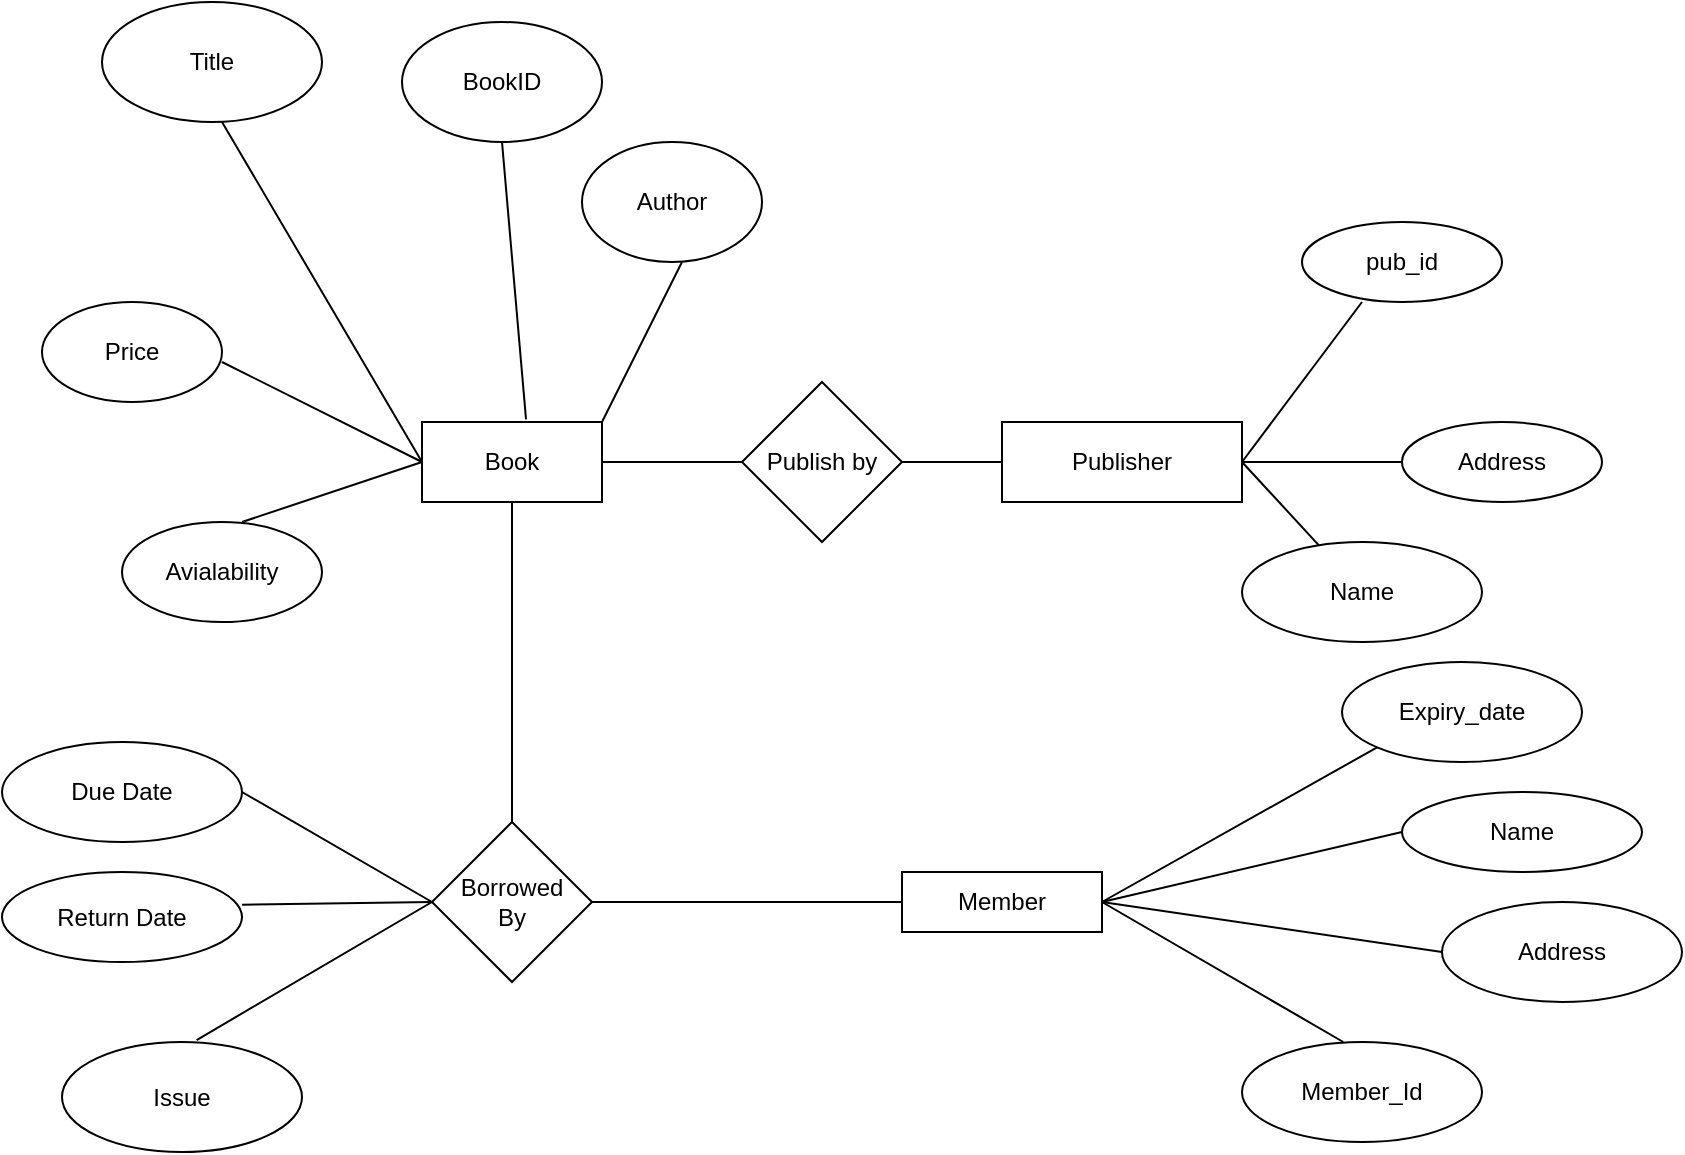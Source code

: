 <mxfile version="21.0.6" type="device"><diagram name="Page-1" id="-Om-ExrBo0z-7kfSWHpo"><mxGraphModel dx="1293" dy="583" grid="1" gridSize="10" guides="1" tooltips="1" connect="1" arrows="1" fold="1" page="1" pageScale="1" pageWidth="850" pageHeight="1100" math="0" shadow="0"><root><mxCell id="0"/><mxCell id="1" parent="0"/><mxCell id="iMObSB0moyI2tpXUeH4Q-1" value="Publish by" style="rhombus;whiteSpace=wrap;html=1;" vertex="1" parent="1"><mxGeometry x="370" y="200" width="80" height="80" as="geometry"/></mxCell><mxCell id="iMObSB0moyI2tpXUeH4Q-2" value="" style="endArrow=none;html=1;rounded=0;entryX=0;entryY=0.5;entryDx=0;entryDy=0;" edge="1" parent="1" target="iMObSB0moyI2tpXUeH4Q-1"><mxGeometry width="50" height="50" relative="1" as="geometry"><mxPoint x="320" y="240" as="sourcePoint"/><mxPoint x="430" y="220" as="targetPoint"/></mxGeometry></mxCell><mxCell id="iMObSB0moyI2tpXUeH4Q-3" value="Book" style="rounded=0;whiteSpace=wrap;html=1;" vertex="1" parent="1"><mxGeometry x="210" y="220" width="90" height="40" as="geometry"/></mxCell><mxCell id="iMObSB0moyI2tpXUeH4Q-4" value="" style="endArrow=none;html=1;rounded=0;exitX=0;exitY=0.5;exitDx=0;exitDy=0;" edge="1" parent="1" source="iMObSB0moyI2tpXUeH4Q-3"><mxGeometry width="50" height="50" relative="1" as="geometry"><mxPoint x="380" y="270" as="sourcePoint"/><mxPoint x="110" y="70" as="targetPoint"/></mxGeometry></mxCell><mxCell id="iMObSB0moyI2tpXUeH4Q-5" value="" style="endArrow=none;html=1;rounded=0;exitX=1;exitY=0;exitDx=0;exitDy=0;" edge="1" parent="1" source="iMObSB0moyI2tpXUeH4Q-3"><mxGeometry width="50" height="50" relative="1" as="geometry"><mxPoint x="280" y="220" as="sourcePoint"/><mxPoint x="340" y="140" as="targetPoint"/></mxGeometry></mxCell><mxCell id="iMObSB0moyI2tpXUeH4Q-6" value="" style="endArrow=none;html=1;rounded=0;exitX=0.578;exitY=-0.033;exitDx=0;exitDy=0;exitPerimeter=0;" edge="1" parent="1" source="iMObSB0moyI2tpXUeH4Q-3"><mxGeometry width="50" height="50" relative="1" as="geometry"><mxPoint x="290" y="230" as="sourcePoint"/><mxPoint x="250" y="80" as="targetPoint"/></mxGeometry></mxCell><mxCell id="iMObSB0moyI2tpXUeH4Q-7" value="" style="endArrow=none;html=1;rounded=0;exitX=0;exitY=0.5;exitDx=0;exitDy=0;" edge="1" parent="1" source="iMObSB0moyI2tpXUeH4Q-3"><mxGeometry width="50" height="50" relative="1" as="geometry"><mxPoint x="300" y="240" as="sourcePoint"/><mxPoint x="110" y="190" as="targetPoint"/></mxGeometry></mxCell><mxCell id="iMObSB0moyI2tpXUeH4Q-8" value="" style="endArrow=none;html=1;rounded=0;exitX=0;exitY=0.5;exitDx=0;exitDy=0;" edge="1" parent="1" source="iMObSB0moyI2tpXUeH4Q-3"><mxGeometry width="50" height="50" relative="1" as="geometry"><mxPoint x="310" y="250" as="sourcePoint"/><mxPoint x="120" y="270" as="targetPoint"/></mxGeometry></mxCell><mxCell id="iMObSB0moyI2tpXUeH4Q-9" value="" style="endArrow=none;html=1;rounded=0;" edge="1" parent="1" target="iMObSB0moyI2tpXUeH4Q-3"><mxGeometry width="50" height="50" relative="1" as="geometry"><mxPoint x="320" y="240" as="sourcePoint"/><mxPoint x="320" y="190" as="targetPoint"/></mxGeometry></mxCell><mxCell id="iMObSB0moyI2tpXUeH4Q-10" value="Author" style="ellipse;whiteSpace=wrap;html=1;" vertex="1" parent="1"><mxGeometry x="290" y="80" width="90" height="60" as="geometry"/></mxCell><mxCell id="iMObSB0moyI2tpXUeH4Q-12" value="BookID" style="ellipse;whiteSpace=wrap;html=1;" vertex="1" parent="1"><mxGeometry x="200" y="20" width="100" height="60" as="geometry"/></mxCell><mxCell id="iMObSB0moyI2tpXUeH4Q-13" value="Title" style="ellipse;whiteSpace=wrap;html=1;" vertex="1" parent="1"><mxGeometry x="50" y="10" width="110" height="60" as="geometry"/></mxCell><mxCell id="iMObSB0moyI2tpXUeH4Q-14" value="Price" style="ellipse;whiteSpace=wrap;html=1;" vertex="1" parent="1"><mxGeometry x="20" y="160" width="90" height="50" as="geometry"/></mxCell><mxCell id="iMObSB0moyI2tpXUeH4Q-15" value="Avialability" style="ellipse;whiteSpace=wrap;html=1;" vertex="1" parent="1"><mxGeometry x="60" y="270" width="100" height="50" as="geometry"/></mxCell><mxCell id="iMObSB0moyI2tpXUeH4Q-16" value="" style="endArrow=none;html=1;rounded=0;exitX=1;exitY=0.5;exitDx=0;exitDy=0;" edge="1" parent="1" source="iMObSB0moyI2tpXUeH4Q-1" target="iMObSB0moyI2tpXUeH4Q-17"><mxGeometry width="50" height="50" relative="1" as="geometry"><mxPoint x="470" y="220" as="sourcePoint"/><mxPoint x="560" y="240" as="targetPoint"/></mxGeometry></mxCell><mxCell id="iMObSB0moyI2tpXUeH4Q-17" value="Publisher" style="rounded=0;whiteSpace=wrap;html=1;" vertex="1" parent="1"><mxGeometry x="500" y="220" width="120" height="40" as="geometry"/></mxCell><mxCell id="iMObSB0moyI2tpXUeH4Q-18" value="" style="endArrow=none;html=1;rounded=0;exitX=1;exitY=0.5;exitDx=0;exitDy=0;" edge="1" parent="1" source="iMObSB0moyI2tpXUeH4Q-17"><mxGeometry width="50" height="50" relative="1" as="geometry"><mxPoint x="620" y="230" as="sourcePoint"/><mxPoint x="680" y="160" as="targetPoint"/></mxGeometry></mxCell><mxCell id="iMObSB0moyI2tpXUeH4Q-19" value="" style="endArrow=none;html=1;rounded=0;exitX=1;exitY=0.5;exitDx=0;exitDy=0;" edge="1" parent="1" source="iMObSB0moyI2tpXUeH4Q-17"><mxGeometry width="50" height="50" relative="1" as="geometry"><mxPoint x="340" y="190" as="sourcePoint"/><mxPoint x="700" y="240" as="targetPoint"/></mxGeometry></mxCell><mxCell id="iMObSB0moyI2tpXUeH4Q-20" value="" style="endArrow=none;html=1;rounded=0;exitX=1;exitY=0.5;exitDx=0;exitDy=0;" edge="1" parent="1" source="iMObSB0moyI2tpXUeH4Q-17" target="iMObSB0moyI2tpXUeH4Q-21"><mxGeometry width="50" height="50" relative="1" as="geometry"><mxPoint x="340" y="190" as="sourcePoint"/><mxPoint x="680" y="320" as="targetPoint"/></mxGeometry></mxCell><mxCell id="iMObSB0moyI2tpXUeH4Q-21" value="Name" style="ellipse;whiteSpace=wrap;html=1;" vertex="1" parent="1"><mxGeometry x="620" y="280" width="120" height="50" as="geometry"/></mxCell><mxCell id="iMObSB0moyI2tpXUeH4Q-22" value="Address" style="ellipse;whiteSpace=wrap;html=1;" vertex="1" parent="1"><mxGeometry x="700" y="220" width="100" height="40" as="geometry"/></mxCell><mxCell id="iMObSB0moyI2tpXUeH4Q-23" value="pub_id" style="ellipse;whiteSpace=wrap;html=1;" vertex="1" parent="1"><mxGeometry x="650" y="120" width="100" height="40" as="geometry"/></mxCell><mxCell id="iMObSB0moyI2tpXUeH4Q-24" value="" style="endArrow=none;html=1;rounded=0;exitX=0.5;exitY=1;exitDx=0;exitDy=0;" edge="1" parent="1" source="iMObSB0moyI2tpXUeH4Q-3" target="iMObSB0moyI2tpXUeH4Q-25"><mxGeometry width="50" height="50" relative="1" as="geometry"><mxPoint x="260" y="290" as="sourcePoint"/><mxPoint x="280" y="350" as="targetPoint"/><Array as="points"/></mxGeometry></mxCell><mxCell id="iMObSB0moyI2tpXUeH4Q-25" value="Borrowed&lt;br&gt;By" style="rhombus;whiteSpace=wrap;html=1;" vertex="1" parent="1"><mxGeometry x="215" y="420" width="80" height="80" as="geometry"/></mxCell><mxCell id="iMObSB0moyI2tpXUeH4Q-26" value="" style="endArrow=none;html=1;rounded=0;exitX=1;exitY=0.5;exitDx=0;exitDy=0;" edge="1" parent="1" source="iMObSB0moyI2tpXUeH4Q-25" target="iMObSB0moyI2tpXUeH4Q-27"><mxGeometry width="50" height="50" relative="1" as="geometry"><mxPoint x="480" y="480" as="sourcePoint"/><mxPoint x="540" y="460" as="targetPoint"/></mxGeometry></mxCell><mxCell id="iMObSB0moyI2tpXUeH4Q-27" value="Member" style="rounded=0;whiteSpace=wrap;html=1;" vertex="1" parent="1"><mxGeometry x="450" y="445" width="100" height="30" as="geometry"/></mxCell><mxCell id="iMObSB0moyI2tpXUeH4Q-28" value="Expiry_date" style="ellipse;whiteSpace=wrap;html=1;" vertex="1" parent="1"><mxGeometry x="670" y="340" width="120" height="50" as="geometry"/></mxCell><mxCell id="iMObSB0moyI2tpXUeH4Q-30" value="Name" style="ellipse;whiteSpace=wrap;html=1;" vertex="1" parent="1"><mxGeometry x="700" y="405" width="120" height="40" as="geometry"/></mxCell><mxCell id="iMObSB0moyI2tpXUeH4Q-31" value="Member_Id" style="ellipse;whiteSpace=wrap;html=1;" vertex="1" parent="1"><mxGeometry x="620" y="530" width="120" height="50" as="geometry"/></mxCell><mxCell id="iMObSB0moyI2tpXUeH4Q-32" value="Address" style="ellipse;whiteSpace=wrap;html=1;" vertex="1" parent="1"><mxGeometry x="720" y="460" width="120" height="50" as="geometry"/></mxCell><mxCell id="iMObSB0moyI2tpXUeH4Q-33" value="Return Date" style="ellipse;whiteSpace=wrap;html=1;" vertex="1" parent="1"><mxGeometry y="445" width="120" height="45" as="geometry"/></mxCell><mxCell id="iMObSB0moyI2tpXUeH4Q-34" value="Issue" style="ellipse;whiteSpace=wrap;html=1;" vertex="1" parent="1"><mxGeometry x="30" y="530" width="120" height="55" as="geometry"/></mxCell><mxCell id="iMObSB0moyI2tpXUeH4Q-36" value="Due Date" style="ellipse;whiteSpace=wrap;html=1;" vertex="1" parent="1"><mxGeometry y="380" width="120" height="50" as="geometry"/></mxCell><mxCell id="iMObSB0moyI2tpXUeH4Q-37" value="" style="endArrow=none;html=1;rounded=0;exitX=0;exitY=0.5;exitDx=0;exitDy=0;entryX=1;entryY=0.5;entryDx=0;entryDy=0;" edge="1" parent="1" source="iMObSB0moyI2tpXUeH4Q-25" target="iMObSB0moyI2tpXUeH4Q-36"><mxGeometry width="50" height="50" relative="1" as="geometry"><mxPoint x="480" y="480" as="sourcePoint"/><mxPoint x="530" y="430" as="targetPoint"/></mxGeometry></mxCell><mxCell id="iMObSB0moyI2tpXUeH4Q-38" value="" style="endArrow=none;html=1;rounded=0;exitX=0;exitY=0.5;exitDx=0;exitDy=0;entryX=1;entryY=0.363;entryDx=0;entryDy=0;entryPerimeter=0;" edge="1" parent="1" source="iMObSB0moyI2tpXUeH4Q-25" target="iMObSB0moyI2tpXUeH4Q-33"><mxGeometry width="50" height="50" relative="1" as="geometry"><mxPoint x="480" y="480" as="sourcePoint"/><mxPoint x="530" y="430" as="targetPoint"/></mxGeometry></mxCell><mxCell id="iMObSB0moyI2tpXUeH4Q-39" value="" style="endArrow=none;html=1;rounded=0;exitX=0;exitY=0.5;exitDx=0;exitDy=0;entryX=0.561;entryY=-0.018;entryDx=0;entryDy=0;entryPerimeter=0;" edge="1" parent="1" source="iMObSB0moyI2tpXUeH4Q-25" target="iMObSB0moyI2tpXUeH4Q-34"><mxGeometry width="50" height="50" relative="1" as="geometry"><mxPoint x="480" y="480" as="sourcePoint"/><mxPoint x="530" y="430" as="targetPoint"/></mxGeometry></mxCell><mxCell id="iMObSB0moyI2tpXUeH4Q-40" value="" style="endArrow=none;html=1;rounded=0;entryX=1;entryY=0.5;entryDx=0;entryDy=0;exitX=0;exitY=1;exitDx=0;exitDy=0;" edge="1" parent="1" source="iMObSB0moyI2tpXUeH4Q-28" target="iMObSB0moyI2tpXUeH4Q-27"><mxGeometry width="50" height="50" relative="1" as="geometry"><mxPoint x="480" y="480" as="sourcePoint"/><mxPoint x="530" y="430" as="targetPoint"/></mxGeometry></mxCell><mxCell id="iMObSB0moyI2tpXUeH4Q-41" value="" style="endArrow=none;html=1;rounded=0;entryX=1;entryY=0.5;entryDx=0;entryDy=0;exitX=0;exitY=0.5;exitDx=0;exitDy=0;" edge="1" parent="1" source="iMObSB0moyI2tpXUeH4Q-30" target="iMObSB0moyI2tpXUeH4Q-27"><mxGeometry width="50" height="50" relative="1" as="geometry"><mxPoint x="490" y="490" as="sourcePoint"/><mxPoint x="540" y="440" as="targetPoint"/></mxGeometry></mxCell><mxCell id="iMObSB0moyI2tpXUeH4Q-42" value="" style="endArrow=none;html=1;rounded=0;exitX=1;exitY=0.5;exitDx=0;exitDy=0;entryX=0;entryY=0.5;entryDx=0;entryDy=0;" edge="1" parent="1" source="iMObSB0moyI2tpXUeH4Q-27" target="iMObSB0moyI2tpXUeH4Q-32"><mxGeometry width="50" height="50" relative="1" as="geometry"><mxPoint x="500" y="500" as="sourcePoint"/><mxPoint x="710" y="480" as="targetPoint"/></mxGeometry></mxCell><mxCell id="iMObSB0moyI2tpXUeH4Q-44" value="" style="endArrow=none;html=1;rounded=0;entryX=1;entryY=0.5;entryDx=0;entryDy=0;exitX=0.422;exitY=0;exitDx=0;exitDy=0;exitPerimeter=0;" edge="1" parent="1" source="iMObSB0moyI2tpXUeH4Q-31" target="iMObSB0moyI2tpXUeH4Q-27"><mxGeometry width="50" height="50" relative="1" as="geometry"><mxPoint x="510" y="510" as="sourcePoint"/><mxPoint x="560" y="460" as="targetPoint"/></mxGeometry></mxCell></root></mxGraphModel></diagram></mxfile>